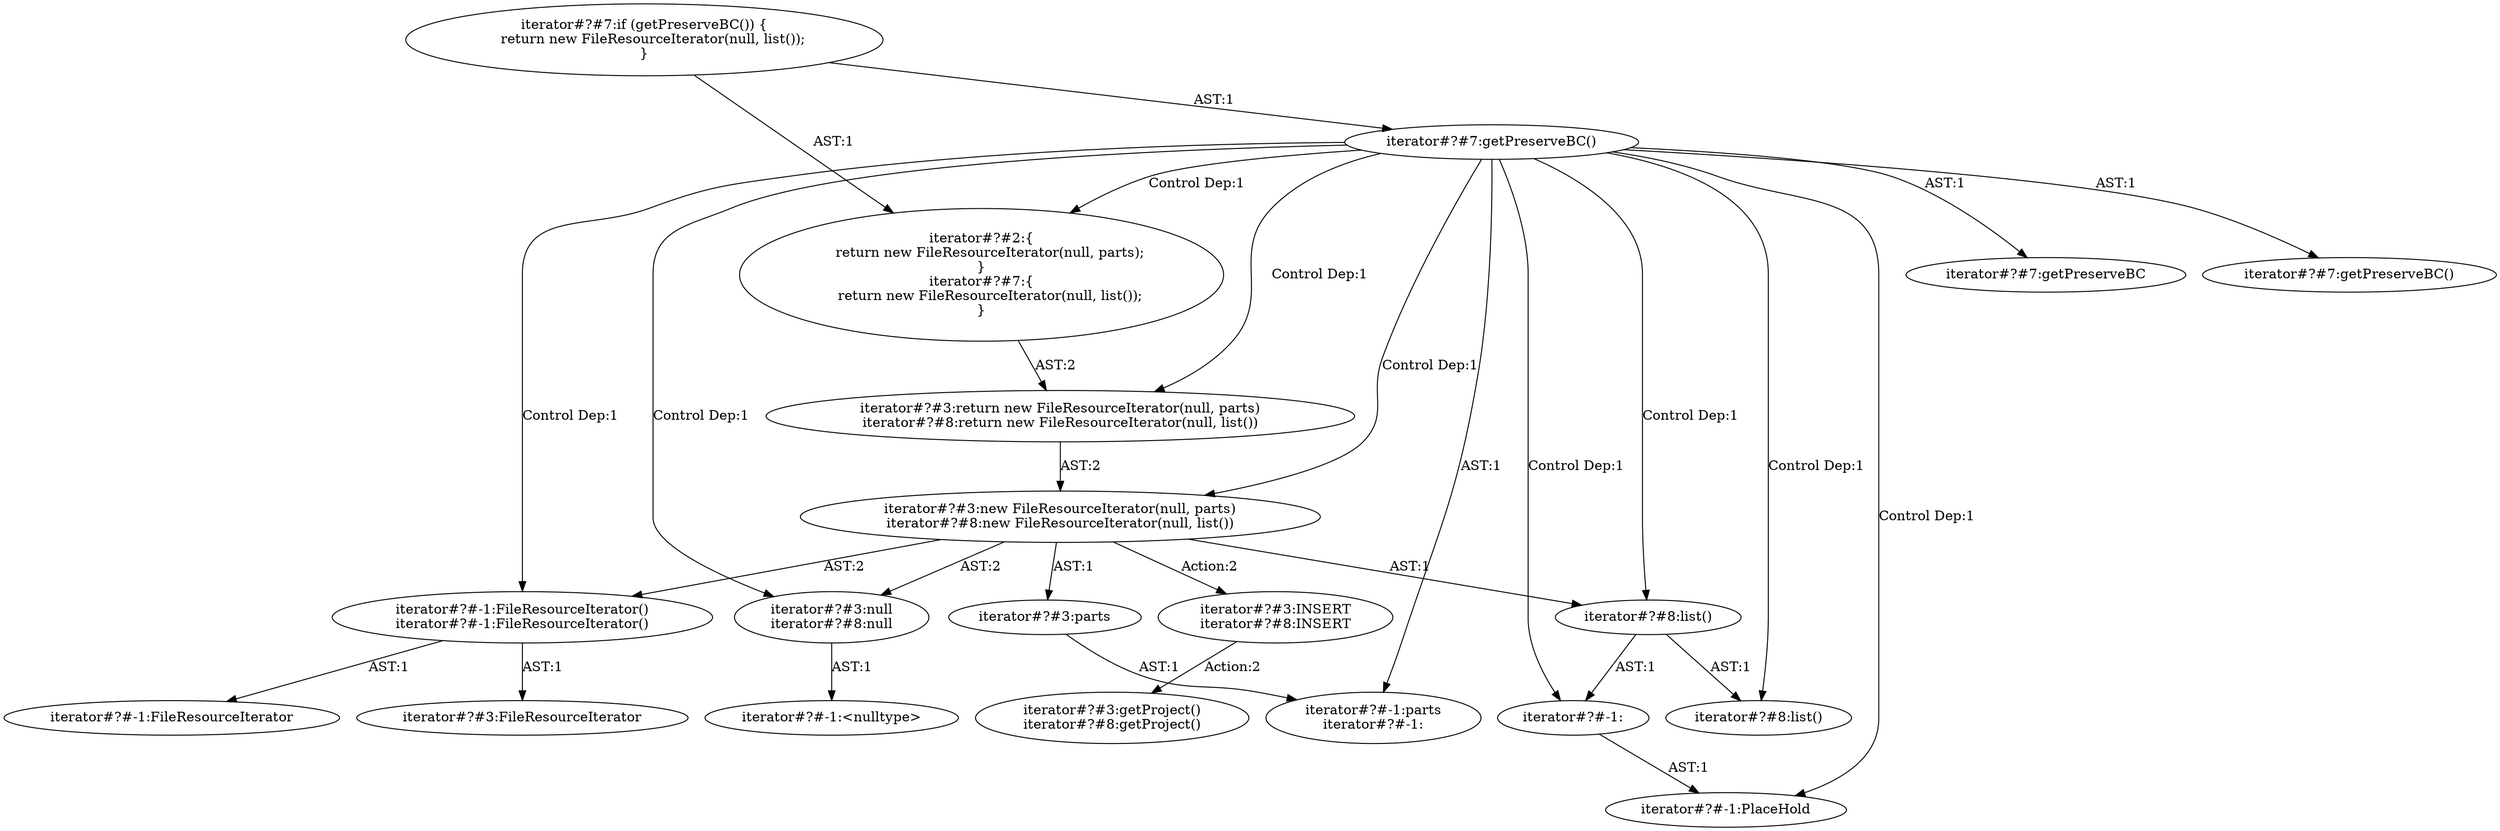 digraph "Pattern" {
0 [label="iterator#?#3:INSERT
iterator#?#8:INSERT" shape=ellipse]
1 [label="iterator#?#3:new FileResourceIterator(null, parts)
iterator#?#8:new FileResourceIterator(null, list())" shape=ellipse]
2 [label="iterator#?#3:return new FileResourceIterator(null, parts)
iterator#?#8:return new FileResourceIterator(null, list())" shape=ellipse]
3 [label="iterator#?#2:\{
    return new FileResourceIterator(null, parts);
\}
iterator#?#7:\{
    return new FileResourceIterator(null, list());
\}" shape=ellipse]
4 [label="iterator#?#-1:FileResourceIterator()
iterator#?#-1:FileResourceIterator()" shape=ellipse]
5 [label="iterator#?#-1:FileResourceIterator" shape=ellipse]
6 [label="iterator#?#3:FileResourceIterator" shape=ellipse]
7 [label="iterator#?#3:null
iterator#?#8:null" shape=ellipse]
8 [label="iterator#?#-1:<nulltype>" shape=ellipse]
9 [label="iterator#?#3:parts" shape=ellipse]
10 [label="iterator#?#-1:parts
iterator#?#-1:" shape=ellipse]
11 [label="iterator#?#3:getProject()
iterator#?#8:getProject()" shape=ellipse]
12 [label="iterator#?#-1:PlaceHold" shape=ellipse]
13 [label="iterator#?#8:list()" shape=ellipse]
14 [label="iterator#?#7:getPreserveBC()" shape=ellipse]
15 [label="iterator#?#-1:" shape=ellipse]
16 [label="iterator#?#8:list()" shape=ellipse]
17 [label="iterator#?#7:if (getPreserveBC()) \{
    return new FileResourceIterator(null, list());
\}" shape=ellipse]
18 [label="iterator#?#7:getPreserveBC" shape=ellipse]
19 [label="iterator#?#7:getPreserveBC()" shape=ellipse]
0 -> 11 [label="Action:2"];
1 -> 0 [label="Action:2"];
1 -> 4 [label="AST:2"];
1 -> 7 [label="AST:2"];
1 -> 9 [label="AST:1"];
1 -> 16 [label="AST:1"];
2 -> 1 [label="AST:2"];
3 -> 2 [label="AST:2"];
4 -> 5 [label="AST:1"];
4 -> 6 [label="AST:1"];
7 -> 8 [label="AST:1"];
9 -> 10 [label="AST:1"];
14 -> 12 [label="Control Dep:1"];
14 -> 13 [label="Control Dep:1"];
14 -> 18 [label="AST:1"];
14 -> 10 [label="AST:1"];
14 -> 19 [label="AST:1"];
14 -> 3 [label="Control Dep:1"];
14 -> 2 [label="Control Dep:1"];
14 -> 1 [label="Control Dep:1"];
14 -> 4 [label="Control Dep:1"];
14 -> 7 [label="Control Dep:1"];
14 -> 16 [label="Control Dep:1"];
14 -> 15 [label="Control Dep:1"];
15 -> 12 [label="AST:1"];
16 -> 13 [label="AST:1"];
16 -> 15 [label="AST:1"];
17 -> 14 [label="AST:1"];
17 -> 3 [label="AST:1"];
}